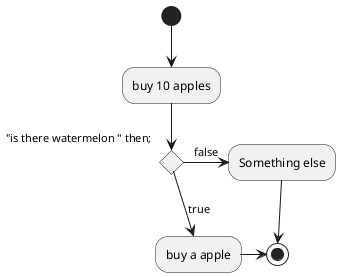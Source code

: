 ' 我一直是把活动图当流程图来用，描述程序的处理过程。下图描述的是一个经典的程序员笑话。
@startuml
(*) --> "buy 10 apples"
if "is there watermelon " then;
  -->[true] "buy a apple"
  -right-> (*)
else
  ->[false] "Something else"
  -->(*)
endif
@enduml